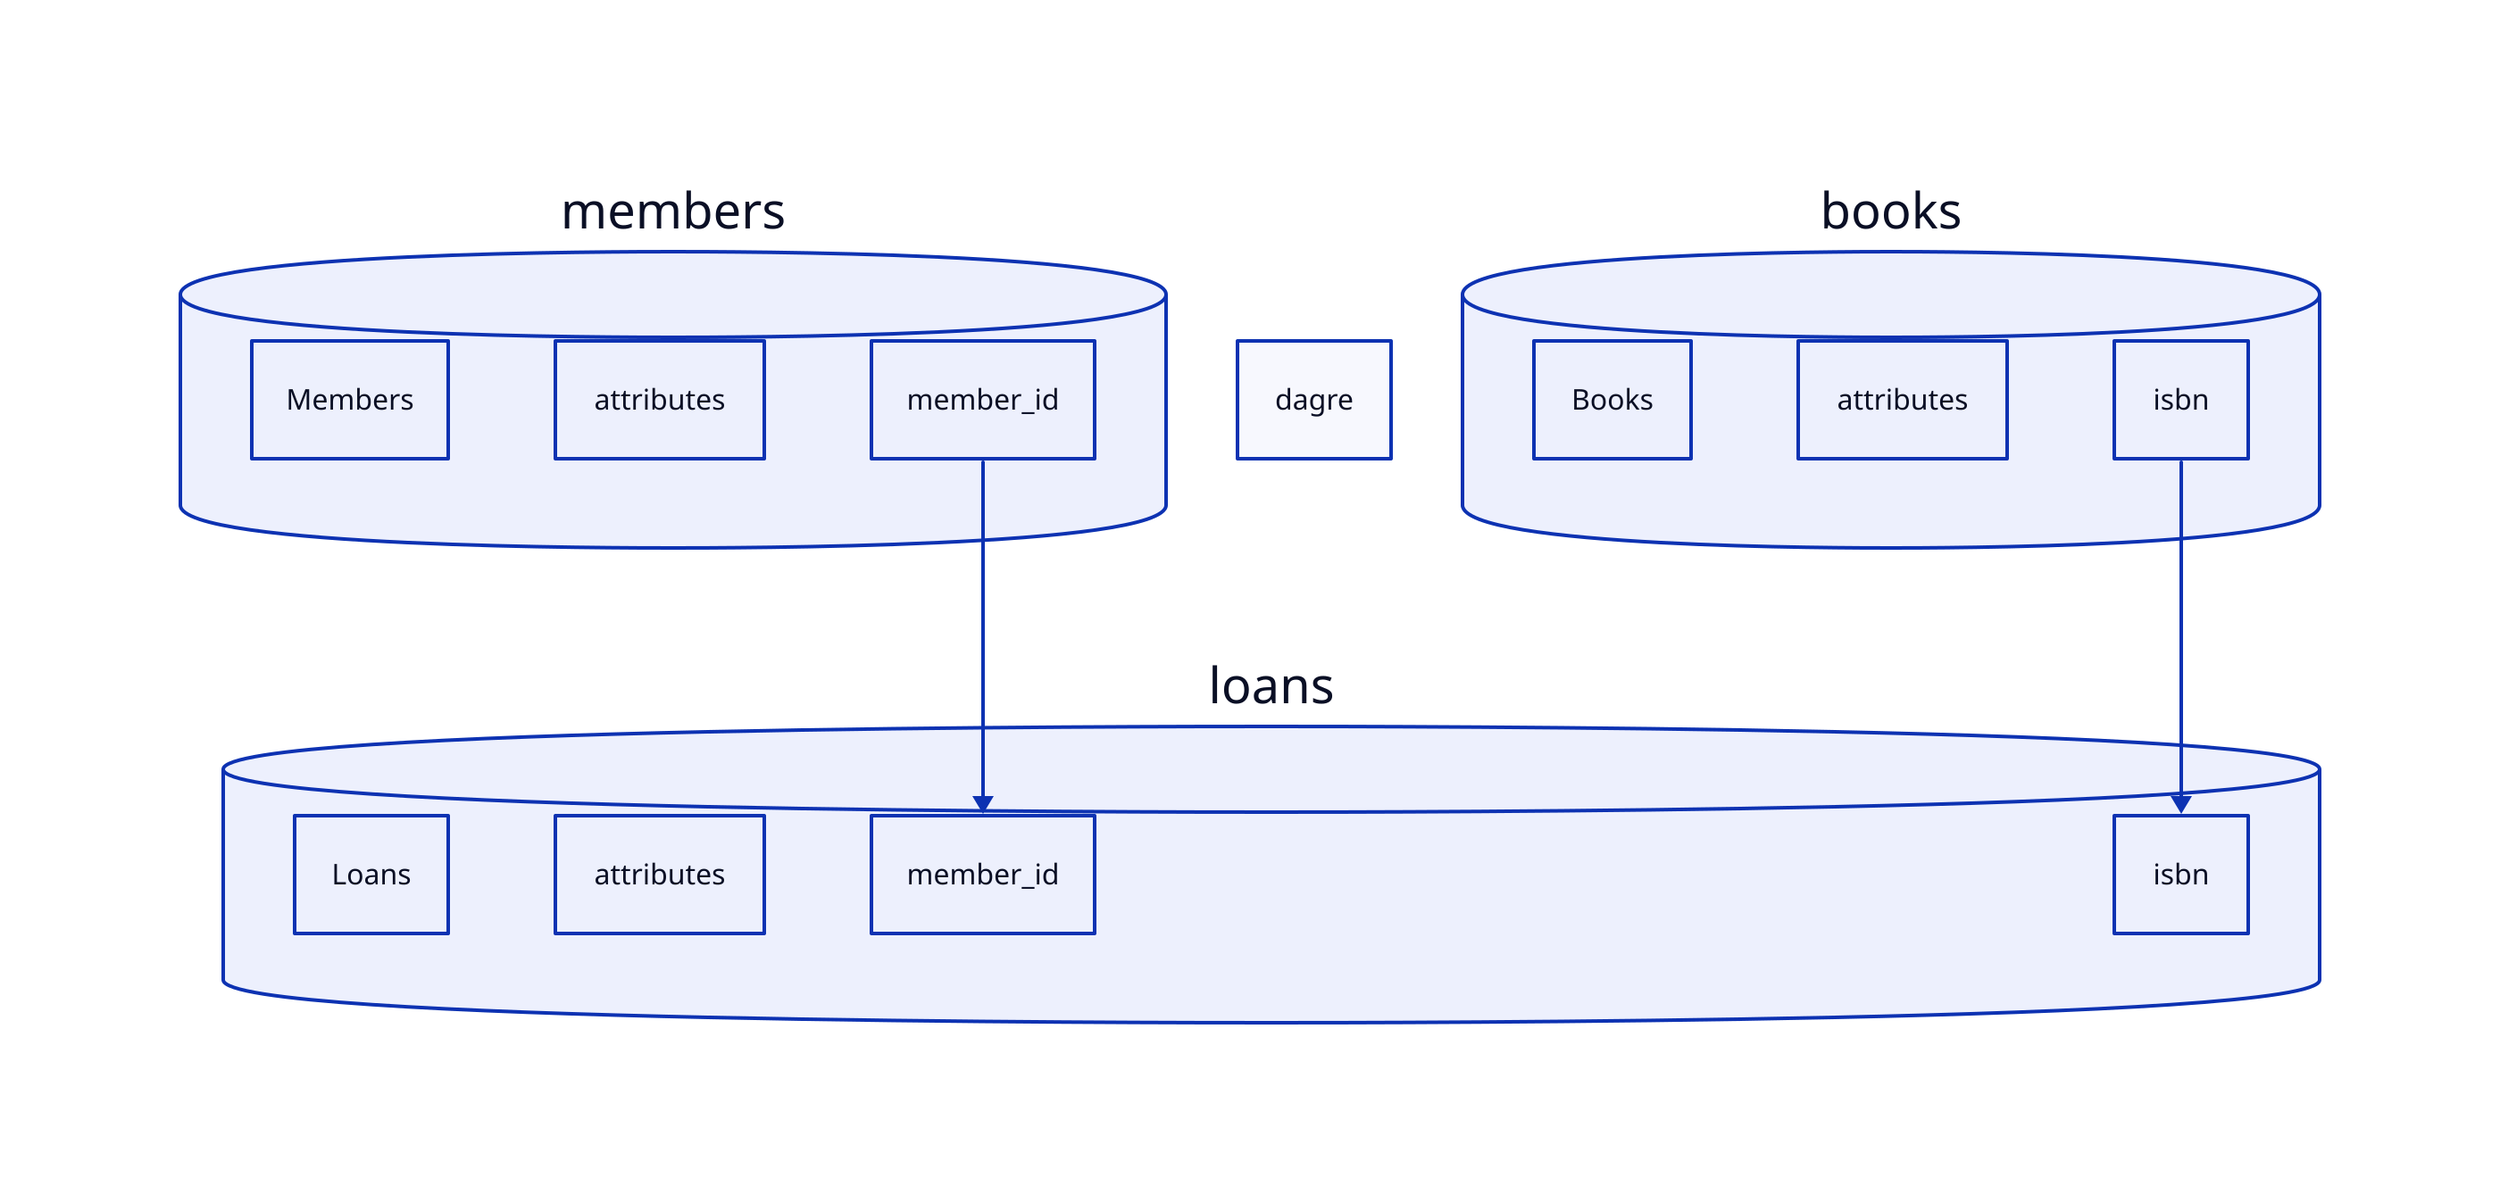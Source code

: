members: {
  shape: cylinder
  title: Members
  attributes: [
    member_id
    name
    address
    phone
    email
  ]
}

books: {
  shape: cylinder
  title: Books
  attributes: [
    isbn
    title
    author
    genre
    publication_year
    available_copies
  ]
}

loans: {
  shape: cylinder
  title: Loans
  attributes: [
    loan_id
    member_id
    isbn
    loan_date
    due_date
    return_date
  ]
}

members.member_id -> loans.member_id
books.isbn -> loans.isbn

layout: dagre